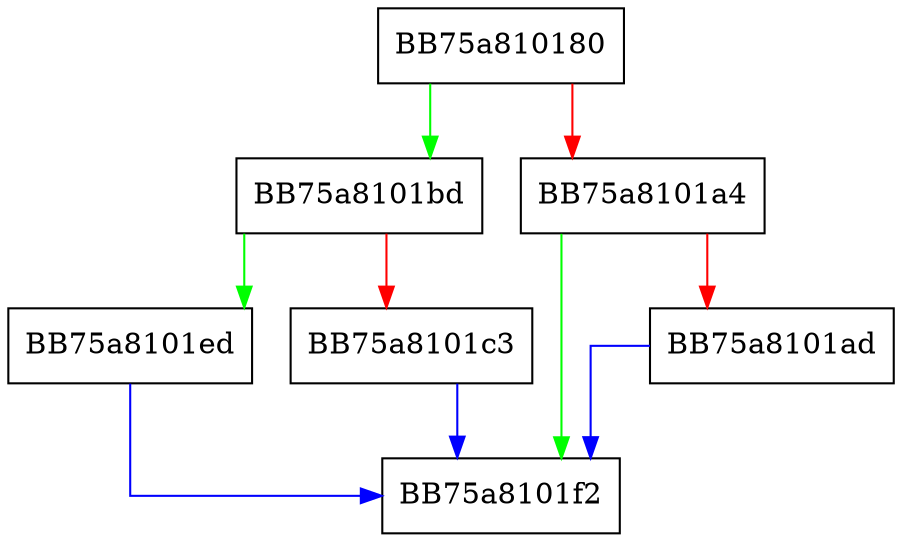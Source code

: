 digraph Close {
  node [shape="box"];
  graph [splines=ortho];
  BB75a810180 -> BB75a8101bd [color="green"];
  BB75a810180 -> BB75a8101a4 [color="red"];
  BB75a8101a4 -> BB75a8101f2 [color="green"];
  BB75a8101a4 -> BB75a8101ad [color="red"];
  BB75a8101ad -> BB75a8101f2 [color="blue"];
  BB75a8101bd -> BB75a8101ed [color="green"];
  BB75a8101bd -> BB75a8101c3 [color="red"];
  BB75a8101c3 -> BB75a8101f2 [color="blue"];
  BB75a8101ed -> BB75a8101f2 [color="blue"];
}